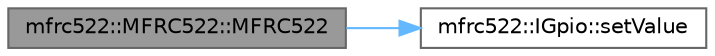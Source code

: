 digraph "mfrc522::MFRC522::MFRC522"
{
 // LATEX_PDF_SIZE
  bgcolor="transparent";
  edge [fontname=Helvetica,fontsize=10,labelfontname=Helvetica,labelfontsize=10];
  node [fontname=Helvetica,fontsize=10,shape=box,height=0.2,width=0.4];
  rankdir="LR";
  Node1 [label="mfrc522::MFRC522::MFRC522",height=0.2,width=0.4,color="gray40", fillcolor="grey60", style="filled", fontcolor="black",tooltip=" "];
  Node1 -> Node2 [color="steelblue1",style="solid"];
  Node2 [label="mfrc522::IGpio::setValue",height=0.2,width=0.4,color="grey40", fillcolor="white", style="filled",URL="$structmfrc522_1_1_i_gpio.html#a1d5cffeab7b6f7ca38093d98866d1188",tooltip=" "];
}
